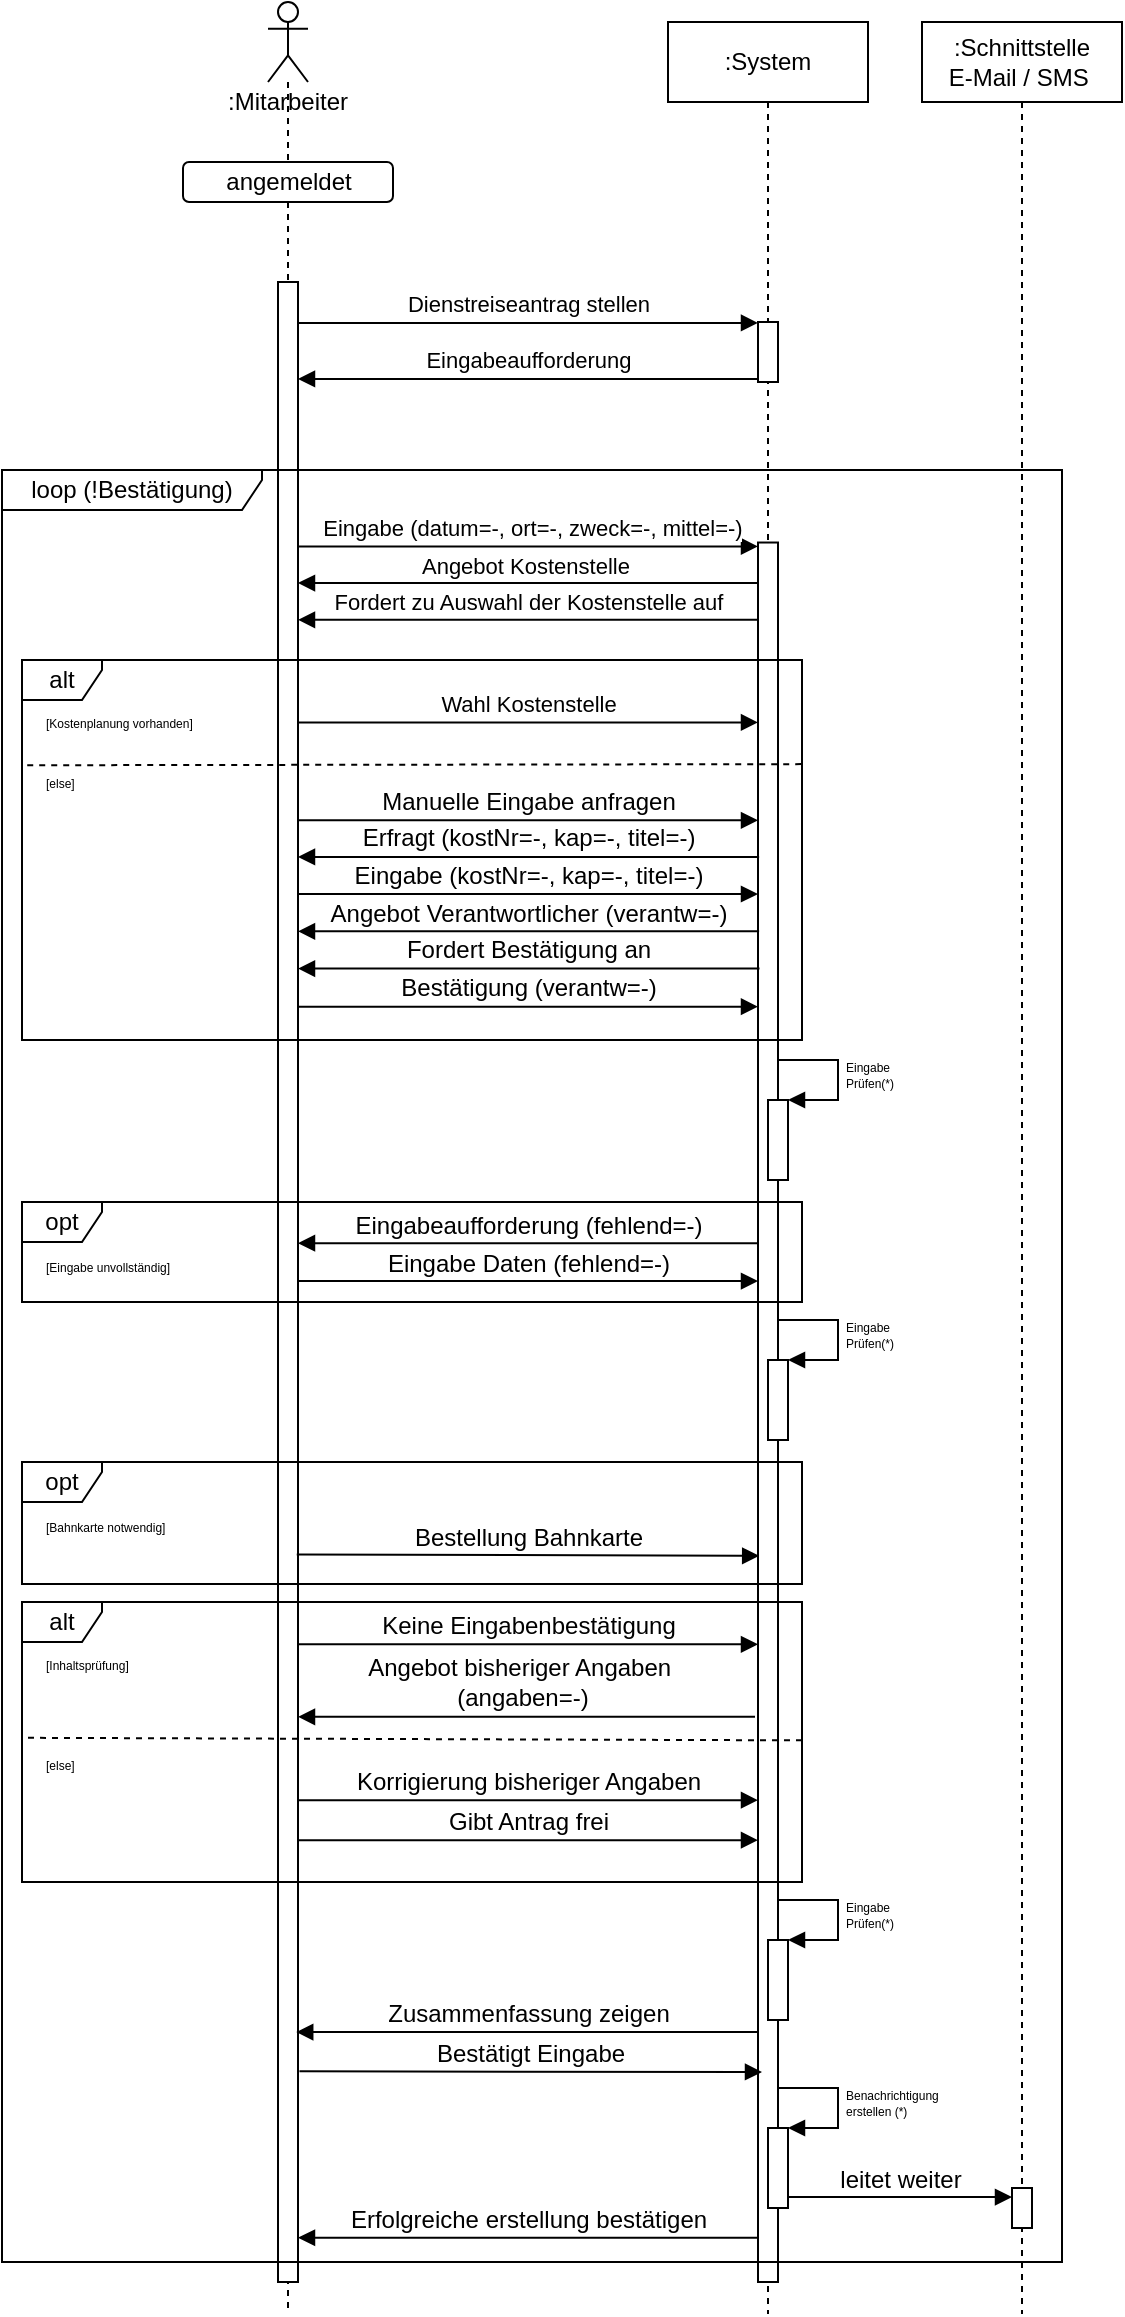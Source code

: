 <mxfile>
    <diagram id="kgpKYQtTHZ0yAKxKKP6v" name="Sequenzdiagramm">
        <mxGraphModel dx="2834" dy="1277" grid="1" gridSize="10" guides="1" tooltips="1" connect="1" arrows="1" fold="1" page="1" pageScale="1" pageWidth="827" pageHeight="1169" math="0" shadow="0">
            <root>
                <mxCell id="0"/>
                <mxCell id="1" parent="0"/>
                <mxCell id="z-gY4dRaENNabJSL0ozh-10" value=":Mitarbeiter" style="shape=umlLifeline;participant=umlActor;perimeter=lifelinePerimeter;whiteSpace=wrap;html=1;container=1;collapsible=0;recursiveResize=0;verticalAlign=top;spacingTop=36;outlineConnect=0;size=40;" parent="1" vertex="1">
                    <mxGeometry x="286" y="4" width="20" height="1156" as="geometry"/>
                </mxCell>
                <mxCell id="z-gY4dRaENNabJSL0ozh-14" value="" style="html=1;points=[];perimeter=orthogonalPerimeter;verticalAlign=bottom;" parent="z-gY4dRaENNabJSL0ozh-10" vertex="1">
                    <mxGeometry x="5" y="140" width="10" height="1000" as="geometry"/>
                </mxCell>
                <mxCell id="z-gY4dRaENNabJSL0ozh-13" value=":System" style="shape=umlLifeline;perimeter=lifelinePerimeter;whiteSpace=wrap;html=1;container=1;collapsible=0;recursiveResize=0;outlineConnect=0;" parent="1" vertex="1">
                    <mxGeometry x="486" y="14" width="100" height="1146" as="geometry"/>
                </mxCell>
                <mxCell id="3" style="edgeStyle=none;html=1;" parent="z-gY4dRaENNabJSL0ozh-13" source="z-gY4dRaENNabJSL0ozh-15" target="z-gY4dRaENNabJSL0ozh-13" edge="1">
                    <mxGeometry relative="1" as="geometry"/>
                </mxCell>
                <mxCell id="z-gY4dRaENNabJSL0ozh-15" value="" style="html=1;points=[];perimeter=orthogonalPerimeter;verticalAlign=bottom;" parent="z-gY4dRaENNabJSL0ozh-13" vertex="1">
                    <mxGeometry x="45" y="150" width="10" height="30" as="geometry"/>
                </mxCell>
                <mxCell id="z-gY4dRaENNabJSL0ozh-25" value="" style="html=1;points=[];perimeter=orthogonalPerimeter;verticalAlign=bottom;" parent="z-gY4dRaENNabJSL0ozh-13" vertex="1">
                    <mxGeometry x="45" y="260.26" width="10" height="869.74" as="geometry"/>
                </mxCell>
                <mxCell id="23" value="leitet weiter" style="html=1;verticalAlign=bottom;endArrow=block;fontSize=12;exitX=0.993;exitY=0.506;exitDx=0;exitDy=0;exitPerimeter=0;" parent="z-gY4dRaENNabJSL0ozh-13" target="z-gY4dRaENNabJSL0ozh-33" edge="1">
                    <mxGeometry width="80" relative="1" as="geometry">
                        <mxPoint x="59.93" y="1087.518" as="sourcePoint"/>
                        <mxPoint x="147" y="1087" as="targetPoint"/>
                    </mxGeometry>
                </mxCell>
                <mxCell id="31" value="" style="html=1;points=[];perimeter=orthogonalPerimeter;fontSize=6;" parent="z-gY4dRaENNabJSL0ozh-13" vertex="1">
                    <mxGeometry x="50" y="1053" width="10" height="40" as="geometry"/>
                </mxCell>
                <mxCell id="32" value="&lt;font style=&quot;font-size: 6px&quot;&gt;&lt;span style=&quot;text-align: center&quot;&gt;Benachrichtigung&lt;/span&gt;&lt;br style=&quot;text-align: center&quot;&gt;&lt;span style=&quot;text-align: center&quot;&gt;erstellen (*)&lt;/span&gt;&lt;/font&gt;" style="edgeStyle=orthogonalEdgeStyle;html=1;align=left;spacingLeft=2;endArrow=block;rounded=0;entryX=1;entryY=0;fontSize=6;" parent="z-gY4dRaENNabJSL0ozh-13" target="31" edge="1">
                    <mxGeometry relative="1" as="geometry">
                        <mxPoint x="55" y="1033" as="sourcePoint"/>
                        <Array as="points">
                            <mxPoint x="85" y="1033"/>
                        </Array>
                    </mxGeometry>
                </mxCell>
                <mxCell id="33" value="" style="html=1;points=[];perimeter=orthogonalPerimeter;fontSize=6;" parent="z-gY4dRaENNabJSL0ozh-13" vertex="1">
                    <mxGeometry x="50" y="539" width="10" height="40" as="geometry"/>
                </mxCell>
                <mxCell id="34" value="&lt;font style=&quot;font-size: 6px&quot;&gt;&lt;span style=&quot;text-align: center&quot;&gt;Eingabe &lt;br&gt;Prüfen(*)&lt;/span&gt;&lt;/font&gt;" style="edgeStyle=orthogonalEdgeStyle;html=1;align=left;spacingLeft=2;endArrow=block;rounded=0;entryX=1;entryY=0;fontSize=6;" parent="z-gY4dRaENNabJSL0ozh-13" target="33" edge="1">
                    <mxGeometry relative="1" as="geometry">
                        <mxPoint x="55" y="519" as="sourcePoint"/>
                        <Array as="points">
                            <mxPoint x="85" y="519"/>
                        </Array>
                    </mxGeometry>
                </mxCell>
                <mxCell id="58" value="" style="html=1;points=[];perimeter=orthogonalPerimeter;fontSize=6;" parent="z-gY4dRaENNabJSL0ozh-13" vertex="1">
                    <mxGeometry x="50" y="959" width="10" height="40" as="geometry"/>
                </mxCell>
                <mxCell id="59" value="&lt;font style=&quot;font-size: 6px&quot;&gt;&lt;span style=&quot;text-align: center&quot;&gt;Eingabe &lt;br&gt;Prüfen(*)&lt;/span&gt;&lt;/font&gt;" style="edgeStyle=orthogonalEdgeStyle;html=1;align=left;spacingLeft=2;endArrow=block;rounded=0;entryX=1;entryY=0;fontSize=6;" parent="z-gY4dRaENNabJSL0ozh-13" target="58" edge="1">
                    <mxGeometry relative="1" as="geometry">
                        <mxPoint x="55" y="939" as="sourcePoint"/>
                        <Array as="points">
                            <mxPoint x="85" y="939"/>
                        </Array>
                    </mxGeometry>
                </mxCell>
                <mxCell id="z-gY4dRaENNabJSL0ozh-16" value="Dienstreiseantrag stellen" style="html=1;verticalAlign=bottom;endArrow=block;rounded=0;exitX=1.02;exitY=0.061;exitDx=0;exitDy=0;exitPerimeter=0;" parent="1" edge="1">
                    <mxGeometry width="80" relative="1" as="geometry">
                        <mxPoint x="301.2" y="164.48" as="sourcePoint"/>
                        <mxPoint x="531" y="164.48" as="targetPoint"/>
                    </mxGeometry>
                </mxCell>
                <mxCell id="z-gY4dRaENNabJSL0ozh-22" value="angemeldet" style="rounded=1;whiteSpace=wrap;html=1;" parent="1" vertex="1">
                    <mxGeometry x="243.5" y="84" width="105" height="20" as="geometry"/>
                </mxCell>
                <mxCell id="z-gY4dRaENNabJSL0ozh-23" value="loop (!Bestätigung)" style="shape=umlFrame;whiteSpace=wrap;html=1;width=130;height=20;" parent="1" vertex="1">
                    <mxGeometry x="153" y="238" width="530" height="896" as="geometry"/>
                </mxCell>
                <mxCell id="z-gY4dRaENNabJSL0ozh-17" value="Eingabeaufforderung" style="html=1;verticalAlign=bottom;endArrow=block;rounded=0;exitX=-0.024;exitY=0.949;exitDx=0;exitDy=0;exitPerimeter=0;" parent="1" source="z-gY4dRaENNabJSL0ozh-15" target="z-gY4dRaENNabJSL0ozh-14" edge="1">
                    <mxGeometry width="80" relative="1" as="geometry">
                        <mxPoint x="494" y="202" as="sourcePoint"/>
                        <mxPoint x="306" y="194" as="targetPoint"/>
                        <Array as="points"/>
                    </mxGeometry>
                </mxCell>
                <mxCell id="z-gY4dRaENNabJSL0ozh-26" value="Eingabe (datum=-, ort=-, zweck=-, mittel=-)" style="html=1;verticalAlign=bottom;endArrow=block;rounded=0;exitX=1.052;exitY=0.335;exitDx=0;exitDy=0;exitPerimeter=0;" parent="1" edge="1">
                    <mxGeometry x="0.013" width="80" relative="1" as="geometry">
                        <mxPoint x="301.52" y="276.2" as="sourcePoint"/>
                        <mxPoint x="531" y="276.2" as="targetPoint"/>
                        <Array as="points"/>
                        <mxPoint as="offset"/>
                    </mxGeometry>
                </mxCell>
                <mxCell id="z-gY4dRaENNabJSL0ozh-27" value=":Schnittstelle &lt;br&gt;E-Mail /&amp;nbsp;SMS&amp;nbsp;" style="shape=umlLifeline;perimeter=lifelinePerimeter;whiteSpace=wrap;html=1;container=1;collapsible=0;recursiveResize=0;outlineConnect=0;" parent="1" vertex="1">
                    <mxGeometry x="613" y="14" width="100" height="1146" as="geometry"/>
                </mxCell>
                <mxCell id="z-gY4dRaENNabJSL0ozh-33" value="" style="html=1;points=[];perimeter=orthogonalPerimeter;verticalAlign=bottom;" parent="z-gY4dRaENNabJSL0ozh-27" vertex="1">
                    <mxGeometry x="45" y="1083" width="10" height="20" as="geometry"/>
                </mxCell>
                <mxCell id="z-gY4dRaENNabJSL0ozh-36" value="Angebot Kostenstelle&amp;nbsp;" style="html=1;verticalAlign=bottom;endArrow=block;rounded=0;exitX=0.001;exitY=0.089;exitDx=0;exitDy=0;exitPerimeter=0;" parent="1" edge="1">
                    <mxGeometry width="80" relative="1" as="geometry">
                        <mxPoint x="531.01" y="294.507" as="sourcePoint"/>
                        <mxPoint x="301" y="294.507" as="targetPoint"/>
                    </mxGeometry>
                </mxCell>
                <mxCell id="4" value="Wahl Kostenstelle" style="html=1;verticalAlign=bottom;endArrow=block;exitX=1.003;exitY=0.34;exitDx=0;exitDy=0;exitPerimeter=0;" parent="1" edge="1">
                    <mxGeometry width="80" relative="1" as="geometry">
                        <mxPoint x="301.03" y="364.2" as="sourcePoint"/>
                        <mxPoint x="531" y="364.2" as="targetPoint"/>
                        <Array as="points"/>
                    </mxGeometry>
                </mxCell>
                <mxCell id="5" value="Fordert zu Auswahl der Kostenstelle auf" style="html=1;verticalAlign=bottom;endArrow=block;exitX=0.001;exitY=0.183;exitDx=0;exitDy=0;exitPerimeter=0;" parent="1" edge="1">
                    <mxGeometry width="80" relative="1" as="geometry">
                        <mxPoint x="531.01" y="312.902" as="sourcePoint"/>
                        <mxPoint x="301" y="312.902" as="targetPoint"/>
                    </mxGeometry>
                </mxCell>
                <mxCell id="12" value="opt" style="shape=umlFrame;whiteSpace=wrap;html=1;width=40;height=20;" parent="1" vertex="1">
                    <mxGeometry x="163" y="734" width="390" height="61" as="geometry"/>
                </mxCell>
                <mxCell id="15" value="&lt;font style=&quot;font-size: 6px&quot;&gt;[Bahnkarte notwendig]&lt;/font&gt;" style="text;html=1;align=left;verticalAlign=middle;resizable=0;points=[];autosize=1;strokeColor=none;fillColor=none;" parent="1" vertex="1">
                    <mxGeometry x="173" y="754.5" width="80" height="20" as="geometry"/>
                </mxCell>
                <mxCell id="16" value="&lt;font style=&quot;font-size: 12px&quot;&gt;Bestellung Bahnkarte&lt;/font&gt;" style="html=1;verticalAlign=bottom;endArrow=block;fontSize=6;exitX=0.939;exitY=0.712;exitDx=0;exitDy=0;exitPerimeter=0;entryX=0.059;entryY=0.56;entryDx=0;entryDy=0;entryPerimeter=0;" parent="1" edge="1">
                    <mxGeometry width="80" relative="1" as="geometry">
                        <mxPoint x="300.39" y="780.24" as="sourcePoint"/>
                        <mxPoint x="531.59" y="780.914" as="targetPoint"/>
                    </mxGeometry>
                </mxCell>
                <mxCell id="17" value="Zusammenfassung zeigen" style="html=1;verticalAlign=bottom;endArrow=block;fontSize=12;entryX=0.911;entryY=0.778;entryDx=0;entryDy=0;entryPerimeter=0;" parent="1" edge="1">
                    <mxGeometry width="80" relative="1" as="geometry">
                        <mxPoint x="531" y="1019.04" as="sourcePoint"/>
                        <mxPoint x="300.11" y="1019.04" as="targetPoint"/>
                    </mxGeometry>
                </mxCell>
                <mxCell id="24" value="Erfolgreiche erstellung bestätigen" style="html=1;verticalAlign=bottom;endArrow=block;fontSize=12;exitX=-0.035;exitY=0.819;exitDx=0;exitDy=0;exitPerimeter=0;" parent="1" edge="1">
                    <mxGeometry width="80" relative="1" as="geometry">
                        <mxPoint x="530.65" y="1121.877" as="sourcePoint"/>
                        <mxPoint x="301" y="1121.877" as="targetPoint"/>
                    </mxGeometry>
                </mxCell>
                <mxCell id="25" value="alt" style="shape=umlFrame;whiteSpace=wrap;html=1;width=40;height=20;" parent="1" vertex="1">
                    <mxGeometry x="163" y="333" width="390" height="190" as="geometry"/>
                </mxCell>
                <mxCell id="26" value="&lt;font style=&quot;font-size: 6px&quot;&gt;[Kostenplanung vorhanden]&lt;/font&gt;" style="text;html=1;align=left;verticalAlign=middle;resizable=0;points=[];autosize=1;strokeColor=none;fillColor=none;fontSize=12;" parent="1" vertex="1">
                    <mxGeometry x="173" y="353" width="90" height="20" as="geometry"/>
                </mxCell>
                <mxCell id="35" value="" style="endArrow=none;dashed=1;html=1;fontSize=6;entryX=0.002;entryY=0.277;entryDx=0;entryDy=0;entryPerimeter=0;exitX=0.999;exitY=0.274;exitDx=0;exitDy=0;exitPerimeter=0;" parent="1" source="25" target="25" edge="1">
                    <mxGeometry width="50" height="50" relative="1" as="geometry">
                        <mxPoint x="353" y="453" as="sourcePoint"/>
                        <mxPoint x="403" y="403" as="targetPoint"/>
                    </mxGeometry>
                </mxCell>
                <mxCell id="36" value="&lt;font style=&quot;font-size: 6px&quot;&gt;[else]&lt;/font&gt;" style="text;html=1;align=left;verticalAlign=middle;resizable=0;points=[];autosize=1;strokeColor=none;fillColor=none;fontSize=12;" parent="1" vertex="1">
                    <mxGeometry x="173" y="383" width="30" height="20" as="geometry"/>
                </mxCell>
                <mxCell id="37" value="&lt;font style=&quot;font-size: 12px&quot;&gt;Manuelle Eingabe anfragen&lt;/font&gt;" style="html=1;verticalAlign=bottom;endArrow=block;fontSize=6;exitX=1.017;exitY=0.412;exitDx=0;exitDy=0;exitPerimeter=0;" parent="1" edge="1">
                    <mxGeometry width="80" relative="1" as="geometry">
                        <mxPoint x="301.17" y="413.16" as="sourcePoint"/>
                        <mxPoint x="531" y="413.16" as="targetPoint"/>
                    </mxGeometry>
                </mxCell>
                <mxCell id="39" value="&lt;font style=&quot;font-size: 12px&quot;&gt;Eingabe (kostNr=-, kap=-, titel=-)&lt;/font&gt;" style="html=1;verticalAlign=bottom;endArrow=block;fontSize=6;exitX=1.028;exitY=0.45;exitDx=0;exitDy=0;exitPerimeter=0;" parent="1" edge="1">
                    <mxGeometry width="80" relative="1" as="geometry">
                        <mxPoint x="301.28" y="450" as="sourcePoint"/>
                        <mxPoint x="531" y="450" as="targetPoint"/>
                    </mxGeometry>
                </mxCell>
                <mxCell id="40" value="Erfragt (kostNr=-, kap=-, titel=-)" style="html=1;verticalAlign=bottom;endArrow=block;fontSize=12;exitX=0.055;exitY=0.297;exitDx=0;exitDy=0;exitPerimeter=0;" parent="1" edge="1">
                    <mxGeometry width="80" relative="1" as="geometry">
                        <mxPoint x="531.55" y="431.473" as="sourcePoint"/>
                        <mxPoint x="301" y="431.473" as="targetPoint"/>
                    </mxGeometry>
                </mxCell>
                <mxCell id="41" value="Angebot Verantwortlicher (verantw=-)" style="html=1;verticalAlign=bottom;endArrow=block;fontSize=12;exitX=0.055;exitY=0.371;exitDx=0;exitDy=0;exitPerimeter=0;" parent="1" edge="1">
                    <mxGeometry width="80" relative="1" as="geometry">
                        <mxPoint x="531.55" y="468.634" as="sourcePoint"/>
                        <mxPoint x="301" y="468.634" as="targetPoint"/>
                    </mxGeometry>
                </mxCell>
                <mxCell id="42" value="Fordert Bestätigung an" style="html=1;verticalAlign=bottom;endArrow=block;fontSize=12;exitX=0.074;exitY=0.409;exitDx=0;exitDy=0;exitPerimeter=0;" parent="1" edge="1">
                    <mxGeometry width="80" relative="1" as="geometry">
                        <mxPoint x="531.74" y="487.284" as="sourcePoint"/>
                        <mxPoint x="301" y="487.284" as="targetPoint"/>
                    </mxGeometry>
                </mxCell>
                <mxCell id="43" value="Bestätigung (verantw=-)" style="html=1;verticalAlign=bottom;endArrow=block;fontSize=12;exitX=1.022;exitY=0.574;exitDx=0;exitDy=0;exitPerimeter=0;" parent="1" edge="1">
                    <mxGeometry width="80" relative="1" as="geometry">
                        <mxPoint x="301.22" y="506.32" as="sourcePoint"/>
                        <mxPoint x="531" y="506.32" as="targetPoint"/>
                    </mxGeometry>
                </mxCell>
                <mxCell id="44" value="opt" style="shape=umlFrame;whiteSpace=wrap;html=1;width=40;height=20;" parent="1" vertex="1">
                    <mxGeometry x="163" y="604" width="390" height="50" as="geometry"/>
                </mxCell>
                <mxCell id="45" value="&lt;font style=&quot;font-size: 6px&quot;&gt;[Eingabe unvollständig]&lt;/font&gt;" style="text;html=1;align=left;verticalAlign=middle;resizable=0;points=[];autosize=1;strokeColor=none;fillColor=none;" parent="1" vertex="1">
                    <mxGeometry x="173" y="624.5" width="80" height="20" as="geometry"/>
                </mxCell>
                <mxCell id="46" value="Eingabeaufforderung (fehlend=-)" style="html=1;verticalAlign=bottom;endArrow=block;fontSize=12;exitX=0;exitY=0.614;exitDx=0;exitDy=0;exitPerimeter=0;" parent="1" edge="1">
                    <mxGeometry width="80" relative="1" as="geometry">
                        <mxPoint x="531" y="624.6" as="sourcePoint"/>
                        <mxPoint x="301" y="624.6" as="targetPoint"/>
                    </mxGeometry>
                </mxCell>
                <mxCell id="47" value="Eingabe Daten (fehlend=-)" style="html=1;verticalAlign=bottom;endArrow=block;fontSize=12;exitX=0.964;exitY=0.732;exitDx=0;exitDy=0;exitPerimeter=0;" parent="1" edge="1">
                    <mxGeometry width="80" relative="1" as="geometry">
                        <mxPoint x="300.64" y="643.52" as="sourcePoint"/>
                        <mxPoint x="531" y="643.52" as="targetPoint"/>
                        <mxPoint as="offset"/>
                    </mxGeometry>
                </mxCell>
                <mxCell id="48" value="" style="html=1;points=[];perimeter=orthogonalPerimeter;fontSize=6;" parent="1" vertex="1">
                    <mxGeometry x="536" y="683" width="10" height="40" as="geometry"/>
                </mxCell>
                <mxCell id="49" value="&lt;font style=&quot;font-size: 6px&quot;&gt;&lt;span style=&quot;text-align: center&quot;&gt;Eingabe &lt;br&gt;Prüfen(*)&lt;/span&gt;&lt;/font&gt;" style="edgeStyle=orthogonalEdgeStyle;html=1;align=left;spacingLeft=2;endArrow=block;rounded=0;entryX=1;entryY=0;fontSize=6;" parent="1" target="48" edge="1">
                    <mxGeometry relative="1" as="geometry">
                        <mxPoint x="541" y="663" as="sourcePoint"/>
                        <Array as="points">
                            <mxPoint x="571" y="663"/>
                        </Array>
                    </mxGeometry>
                </mxCell>
                <mxCell id="50" value="alt" style="shape=umlFrame;whiteSpace=wrap;html=1;width=40;height=20;" parent="1" vertex="1">
                    <mxGeometry x="163" y="804" width="390" height="140" as="geometry"/>
                </mxCell>
                <mxCell id="51" value="&lt;font style=&quot;font-size: 6px&quot;&gt;[Inhaltsprüfung]&lt;/font&gt;" style="text;html=1;align=left;verticalAlign=middle;resizable=0;points=[];autosize=1;strokeColor=none;fillColor=none;" parent="1" vertex="1">
                    <mxGeometry x="173" y="824" width="60" height="20" as="geometry"/>
                </mxCell>
                <mxCell id="52" value="" style="endArrow=none;dashed=1;html=1;fontSize=6;exitX=1;exitY=0.422;exitDx=0;exitDy=0;exitPerimeter=0;entryX=0;entryY=0.485;entryDx=0;entryDy=0;entryPerimeter=0;" parent="1" target="50" edge="1">
                    <mxGeometry width="50" height="50" relative="1" as="geometry">
                        <mxPoint x="553" y="873.18" as="sourcePoint"/>
                        <mxPoint x="223" y="874" as="targetPoint"/>
                    </mxGeometry>
                </mxCell>
                <mxCell id="53" value="Keine Eingabenbestätigung" style="html=1;verticalAlign=bottom;endArrow=block;fontSize=12;exitX=1.025;exitY=0.671;exitDx=0;exitDy=0;exitPerimeter=0;" parent="1" edge="1">
                    <mxGeometry width="80" relative="1" as="geometry">
                        <mxPoint x="301.25" y="825.13" as="sourcePoint"/>
                        <mxPoint x="531" y="825.13" as="targetPoint"/>
                    </mxGeometry>
                </mxCell>
                <mxCell id="54" value="Angebot bisheriger Angaben&amp;nbsp;&lt;br&gt;(angaben=-)" style="html=1;verticalAlign=bottom;endArrow=block;fontSize=12;exitX=-0.15;exitY=0.667;exitDx=0;exitDy=0;exitPerimeter=0;" parent="1" edge="1">
                    <mxGeometry x="0.02" width="80" relative="1" as="geometry">
                        <mxPoint x="529.5" y="861.387" as="sourcePoint"/>
                        <mxPoint x="301" y="861.387" as="targetPoint"/>
                        <mxPoint as="offset"/>
                    </mxGeometry>
                </mxCell>
                <mxCell id="55" value="&lt;font style=&quot;font-size: 6px&quot;&gt;[else]&lt;/font&gt;" style="text;html=1;align=left;verticalAlign=middle;resizable=0;points=[];autosize=1;strokeColor=none;fillColor=none;" parent="1" vertex="1">
                    <mxGeometry x="173" y="874" width="30" height="20" as="geometry"/>
                </mxCell>
                <mxCell id="56" value="Korrigierung bisheriger Angaben" style="html=1;verticalAlign=bottom;endArrow=block;fontSize=12;exitX=1.017;exitY=0.737;exitDx=0;exitDy=0;exitPerimeter=0;" parent="1" edge="1">
                    <mxGeometry width="80" relative="1" as="geometry">
                        <mxPoint x="301.17" y="903.11" as="sourcePoint"/>
                        <mxPoint x="531" y="903.11" as="targetPoint"/>
                    </mxGeometry>
                </mxCell>
                <mxCell id="57" value="Gibt Antrag frei" style="html=1;verticalAlign=bottom;endArrow=block;fontSize=12;exitX=1.017;exitY=0.737;exitDx=0;exitDy=0;exitPerimeter=0;" parent="1" edge="1">
                    <mxGeometry width="80" relative="1" as="geometry">
                        <mxPoint x="301.17" y="923.11" as="sourcePoint"/>
                        <mxPoint x="531" y="923.11" as="targetPoint"/>
                    </mxGeometry>
                </mxCell>
                <mxCell id="60" value="Bestätigt Eingabe" style="html=1;verticalAlign=bottom;endArrow=block;fontSize=12;exitX=1.072;exitY=0.922;exitDx=0;exitDy=0;exitPerimeter=0;" parent="1" edge="1">
                    <mxGeometry width="80" relative="1" as="geometry">
                        <mxPoint x="301.72" y="1038.66" as="sourcePoint"/>
                        <mxPoint x="533" y="1039" as="targetPoint"/>
                    </mxGeometry>
                </mxCell>
            </root>
        </mxGraphModel>
    </diagram>
</mxfile>